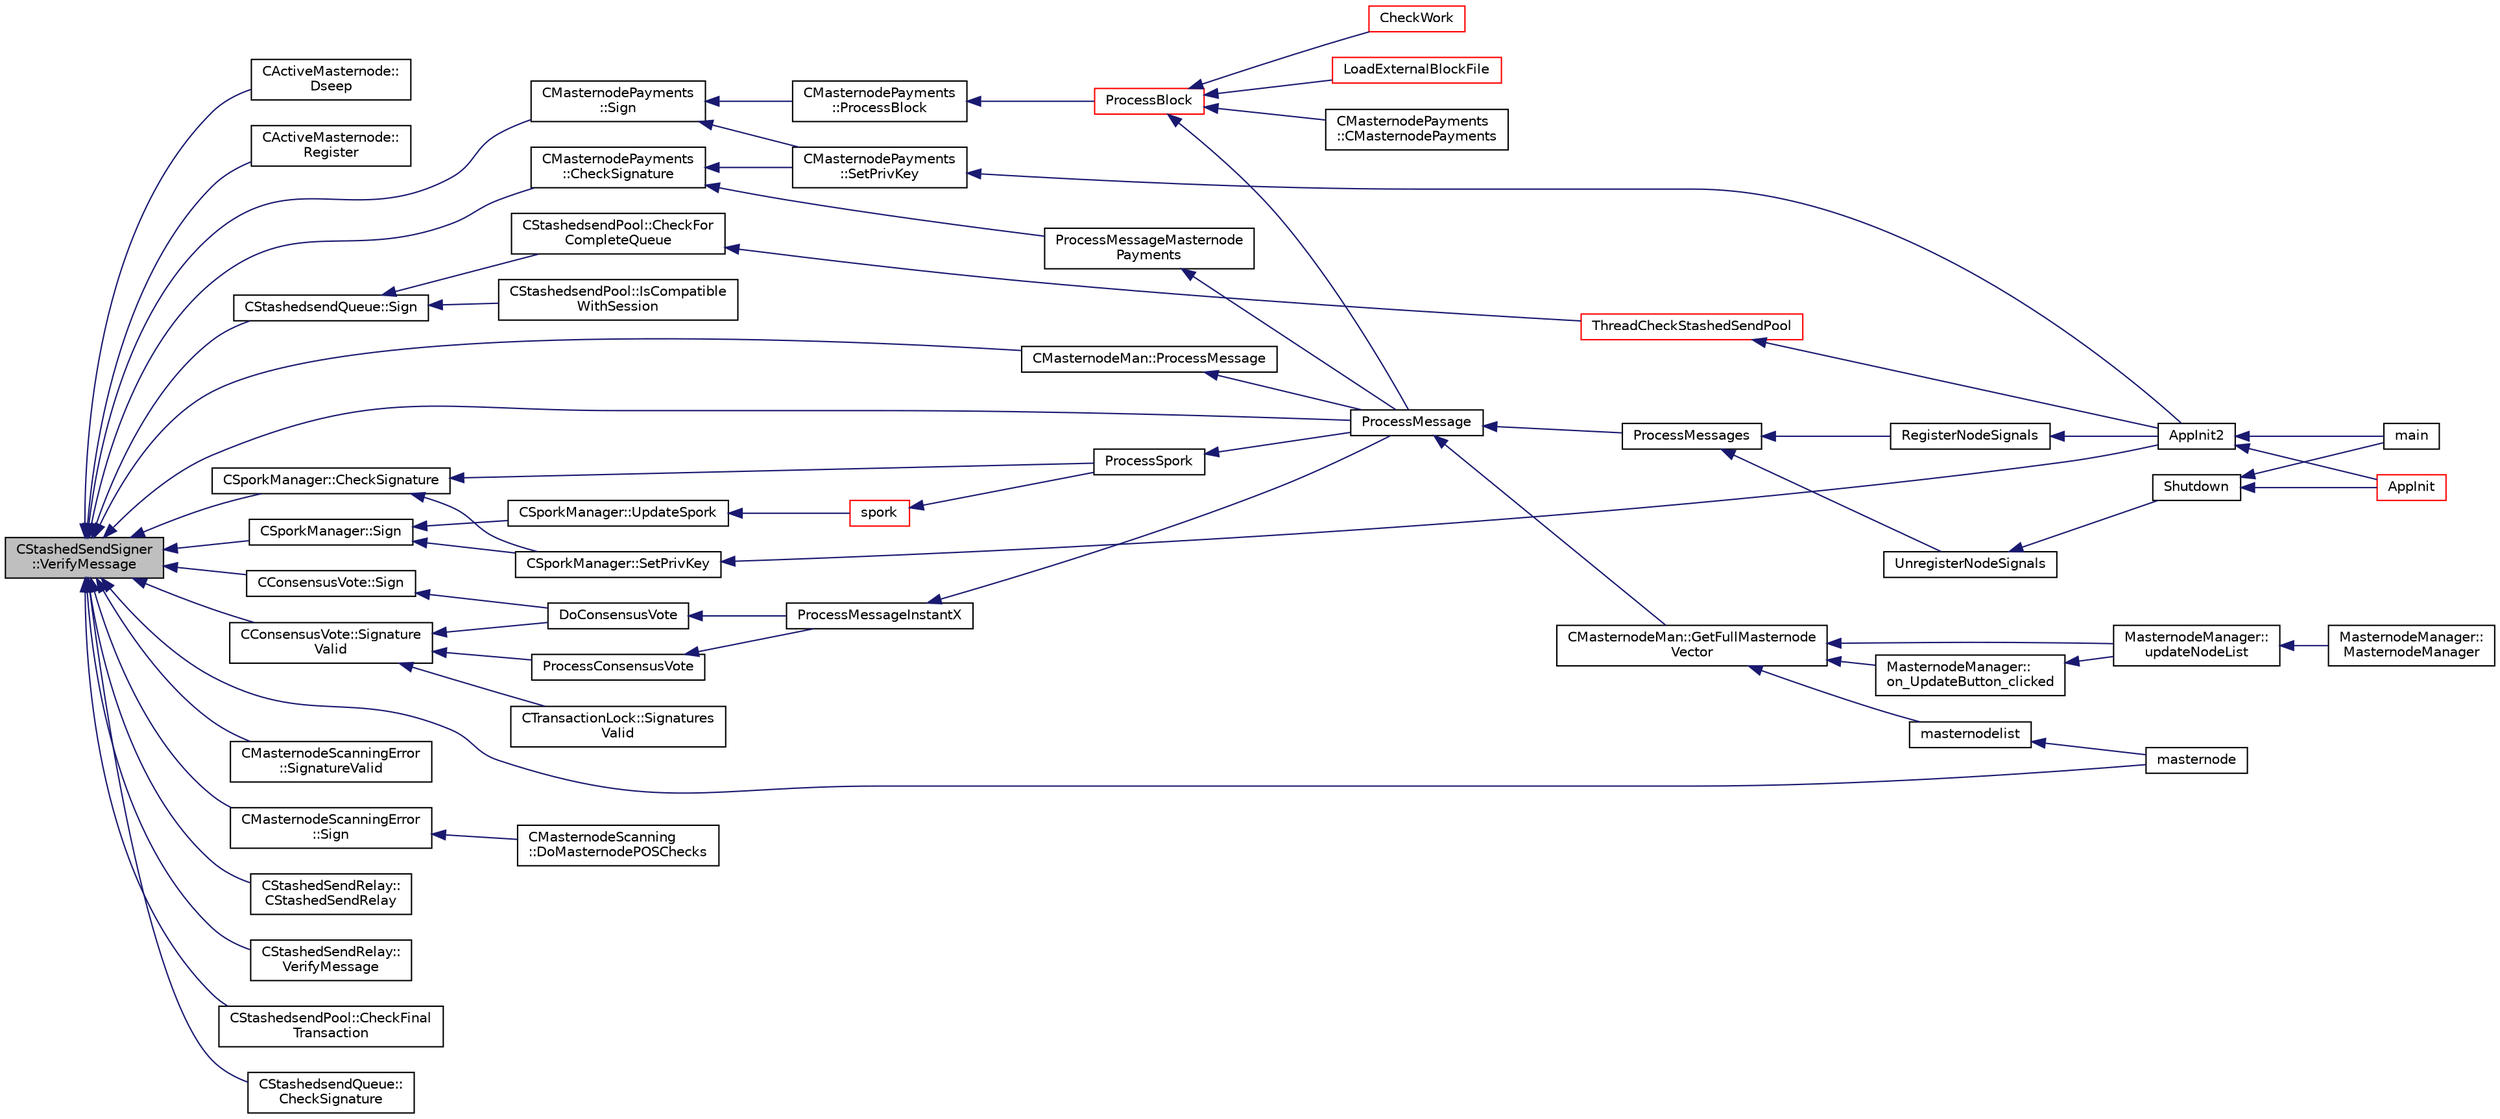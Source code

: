 digraph "CStashedSendSigner::VerifyMessage"
{
  edge [fontname="Helvetica",fontsize="10",labelfontname="Helvetica",labelfontsize="10"];
  node [fontname="Helvetica",fontsize="10",shape=record];
  rankdir="LR";
  Node263 [label="CStashedSendSigner\l::VerifyMessage",height=0.2,width=0.4,color="black", fillcolor="grey75", style="filled", fontcolor="black"];
  Node263 -> Node264 [dir="back",color="midnightblue",fontsize="10",style="solid",fontname="Helvetica"];
  Node264 [label="CActiveMasternode::\lDseep",height=0.2,width=0.4,color="black", fillcolor="white", style="filled",URL="$d9/d29/class_c_active_masternode.html#aa14a1a9611f6b73cc3e860cda75de88c"];
  Node263 -> Node265 [dir="back",color="midnightblue",fontsize="10",style="solid",fontname="Helvetica"];
  Node265 [label="CActiveMasternode::\lRegister",height=0.2,width=0.4,color="black", fillcolor="white", style="filled",URL="$d9/d29/class_c_active_masternode.html#a1fd28a721112cda22fe2f9e1045cf397",tooltip="Register any Masternode. "];
  Node263 -> Node266 [dir="back",color="midnightblue",fontsize="10",style="solid",fontname="Helvetica"];
  Node266 [label="CConsensusVote::Signature\lValid",height=0.2,width=0.4,color="black", fillcolor="white", style="filled",URL="$dc/da2/class_c_consensus_vote.html#ac6550a89acee255e0035e189a42a6310"];
  Node266 -> Node267 [dir="back",color="midnightblue",fontsize="10",style="solid",fontname="Helvetica"];
  Node267 [label="DoConsensusVote",height=0.2,width=0.4,color="black", fillcolor="white", style="filled",URL="$d6/d5f/instantx_8h.html#a0753801d6e6eb2cb230a85a6ba6fd371"];
  Node267 -> Node268 [dir="back",color="midnightblue",fontsize="10",style="solid",fontname="Helvetica"];
  Node268 [label="ProcessMessageInstantX",height=0.2,width=0.4,color="black", fillcolor="white", style="filled",URL="$d6/d5f/instantx_8h.html#aa516cb499ead2691d8ab216a499db5d0"];
  Node268 -> Node269 [dir="back",color="midnightblue",fontsize="10",style="solid",fontname="Helvetica"];
  Node269 [label="ProcessMessage",height=0.2,width=0.4,color="black", fillcolor="white", style="filled",URL="$df/d0a/main_8cpp.html#a8ba92b1a4bce3c835e887a9073d17d8e"];
  Node269 -> Node270 [dir="back",color="midnightblue",fontsize="10",style="solid",fontname="Helvetica"];
  Node270 [label="ProcessMessages",height=0.2,width=0.4,color="black", fillcolor="white", style="filled",URL="$d4/dbf/main_8h.html#a196f9318f02448b85b28d612698934fd"];
  Node270 -> Node271 [dir="back",color="midnightblue",fontsize="10",style="solid",fontname="Helvetica"];
  Node271 [label="RegisterNodeSignals",height=0.2,width=0.4,color="black", fillcolor="white", style="filled",URL="$d4/dbf/main_8h.html#ab02615ff65f91d69f8d786ec900baa8a",tooltip="Register with a network node to receive its signals. "];
  Node271 -> Node272 [dir="back",color="midnightblue",fontsize="10",style="solid",fontname="Helvetica"];
  Node272 [label="AppInit2",height=0.2,width=0.4,color="black", fillcolor="white", style="filled",URL="$d8/dc0/init_8h.html#a1a4c1bfbf6ba1db77e988b89b9cadfd3",tooltip="Initialize ion. "];
  Node272 -> Node273 [dir="back",color="midnightblue",fontsize="10",style="solid",fontname="Helvetica"];
  Node273 [label="AppInit",height=0.2,width=0.4,color="red", fillcolor="white", style="filled",URL="$d4/d35/iond_8cpp.html#ac59316b767e6984e1285f0531275286b"];
  Node272 -> Node275 [dir="back",color="midnightblue",fontsize="10",style="solid",fontname="Helvetica"];
  Node275 [label="main",height=0.2,width=0.4,color="black", fillcolor="white", style="filled",URL="$d5/d2d/ion_8cpp.html#a0ddf1224851353fc92bfbff6f499fa97"];
  Node270 -> Node276 [dir="back",color="midnightblue",fontsize="10",style="solid",fontname="Helvetica"];
  Node276 [label="UnregisterNodeSignals",height=0.2,width=0.4,color="black", fillcolor="white", style="filled",URL="$d4/dbf/main_8h.html#a3ef0cc6e9d9d6435ee2a5569244d6ebd",tooltip="Unregister a network node. "];
  Node276 -> Node277 [dir="back",color="midnightblue",fontsize="10",style="solid",fontname="Helvetica"];
  Node277 [label="Shutdown",height=0.2,width=0.4,color="black", fillcolor="white", style="filled",URL="$d8/dc0/init_8h.html#ac5f038c2b480cf9ef5e19e3eba8dbaf9"];
  Node277 -> Node273 [dir="back",color="midnightblue",fontsize="10",style="solid",fontname="Helvetica"];
  Node277 -> Node275 [dir="back",color="midnightblue",fontsize="10",style="solid",fontname="Helvetica"];
  Node269 -> Node278 [dir="back",color="midnightblue",fontsize="10",style="solid",fontname="Helvetica"];
  Node278 [label="CMasternodeMan::GetFullMasternode\lVector",height=0.2,width=0.4,color="black", fillcolor="white", style="filled",URL="$dc/d6b/class_c_masternode_man.html#ab39e213a7601e1bef2eba1d5d63206f5"];
  Node278 -> Node279 [dir="back",color="midnightblue",fontsize="10",style="solid",fontname="Helvetica"];
  Node279 [label="MasternodeManager::\lupdateNodeList",height=0.2,width=0.4,color="black", fillcolor="white", style="filled",URL="$d9/d70/class_masternode_manager.html#a5485a8bd6ccf673027165cc1207dfae9"];
  Node279 -> Node280 [dir="back",color="midnightblue",fontsize="10",style="solid",fontname="Helvetica"];
  Node280 [label="MasternodeManager::\lMasternodeManager",height=0.2,width=0.4,color="black", fillcolor="white", style="filled",URL="$d9/d70/class_masternode_manager.html#ad18cb99065e056e6b791e2356de826bf"];
  Node278 -> Node281 [dir="back",color="midnightblue",fontsize="10",style="solid",fontname="Helvetica"];
  Node281 [label="MasternodeManager::\lon_UpdateButton_clicked",height=0.2,width=0.4,color="black", fillcolor="white", style="filled",URL="$d9/d70/class_masternode_manager.html#ae8d07b4d869e3eb09fe1be445eff0430"];
  Node281 -> Node279 [dir="back",color="midnightblue",fontsize="10",style="solid",fontname="Helvetica"];
  Node278 -> Node282 [dir="back",color="midnightblue",fontsize="10",style="solid",fontname="Helvetica"];
  Node282 [label="masternodelist",height=0.2,width=0.4,color="black", fillcolor="white", style="filled",URL="$d5/d6b/rpcstashedsend_8cpp.html#a3a7ed7e37f21eb2912afc6e776f7236c"];
  Node282 -> Node283 [dir="back",color="midnightblue",fontsize="10",style="solid",fontname="Helvetica"];
  Node283 [label="masternode",height=0.2,width=0.4,color="black", fillcolor="white", style="filled",URL="$d5/d6b/rpcstashedsend_8cpp.html#a30609e443aeb47c29ed0878d16b1b5e1"];
  Node266 -> Node284 [dir="back",color="midnightblue",fontsize="10",style="solid",fontname="Helvetica"];
  Node284 [label="ProcessConsensusVote",height=0.2,width=0.4,color="black", fillcolor="white", style="filled",URL="$d6/d5f/instantx_8h.html#a5d4434bfb70f64f95aa4de9286cbae94"];
  Node284 -> Node268 [dir="back",color="midnightblue",fontsize="10",style="solid",fontname="Helvetica"];
  Node266 -> Node285 [dir="back",color="midnightblue",fontsize="10",style="solid",fontname="Helvetica"];
  Node285 [label="CTransactionLock::Signatures\lValid",height=0.2,width=0.4,color="black", fillcolor="white", style="filled",URL="$d9/dbb/class_c_transaction_lock.html#a71cb6705a8f0bfb4a8453d3b284e3cf7"];
  Node263 -> Node286 [dir="back",color="midnightblue",fontsize="10",style="solid",fontname="Helvetica"];
  Node286 [label="CConsensusVote::Sign",height=0.2,width=0.4,color="black", fillcolor="white", style="filled",URL="$dc/da2/class_c_consensus_vote.html#a687495887aa75f5d5bb70f93ecb820d0"];
  Node286 -> Node267 [dir="back",color="midnightblue",fontsize="10",style="solid",fontname="Helvetica"];
  Node263 -> Node269 [dir="back",color="midnightblue",fontsize="10",style="solid",fontname="Helvetica"];
  Node263 -> Node287 [dir="back",color="midnightblue",fontsize="10",style="solid",fontname="Helvetica"];
  Node287 [label="CMasternodePayments\l::CheckSignature",height=0.2,width=0.4,color="black", fillcolor="white", style="filled",URL="$dc/d9a/class_c_masternode_payments.html#a2ca2af0178969784235c7917b226af32"];
  Node287 -> Node288 [dir="back",color="midnightblue",fontsize="10",style="solid",fontname="Helvetica"];
  Node288 [label="ProcessMessageMasternode\lPayments",height=0.2,width=0.4,color="black", fillcolor="white", style="filled",URL="$dc/d20/masternode-payments_8h.html#a8c28fb440d8031543d1de309e34c40f2"];
  Node288 -> Node269 [dir="back",color="midnightblue",fontsize="10",style="solid",fontname="Helvetica"];
  Node287 -> Node289 [dir="back",color="midnightblue",fontsize="10",style="solid",fontname="Helvetica"];
  Node289 [label="CMasternodePayments\l::SetPrivKey",height=0.2,width=0.4,color="black", fillcolor="white", style="filled",URL="$dc/d9a/class_c_masternode_payments.html#a525bcafd8d00b58a3e05a848ef493603"];
  Node289 -> Node272 [dir="back",color="midnightblue",fontsize="10",style="solid",fontname="Helvetica"];
  Node263 -> Node290 [dir="back",color="midnightblue",fontsize="10",style="solid",fontname="Helvetica"];
  Node290 [label="CMasternodePayments\l::Sign",height=0.2,width=0.4,color="black", fillcolor="white", style="filled",URL="$dc/d9a/class_c_masternode_payments.html#a7d04afdf936b8de605ab6f478c7fad51"];
  Node290 -> Node291 [dir="back",color="midnightblue",fontsize="10",style="solid",fontname="Helvetica"];
  Node291 [label="CMasternodePayments\l::ProcessBlock",height=0.2,width=0.4,color="black", fillcolor="white", style="filled",URL="$dc/d9a/class_c_masternode_payments.html#aa23dfbc148f10f601e9771bfcffea441"];
  Node291 -> Node292 [dir="back",color="midnightblue",fontsize="10",style="solid",fontname="Helvetica"];
  Node292 [label="ProcessBlock",height=0.2,width=0.4,color="red", fillcolor="white", style="filled",URL="$d4/dbf/main_8h.html#a7c8a7be3439bb5e1e40548a332a3cf29"];
  Node292 -> Node293 [dir="back",color="midnightblue",fontsize="10",style="solid",fontname="Helvetica"];
  Node293 [label="LoadExternalBlockFile",height=0.2,width=0.4,color="red", fillcolor="white", style="filled",URL="$df/d0a/main_8cpp.html#afbdbbb5a1b376748e5460cbcf644a9af"];
  Node292 -> Node269 [dir="back",color="midnightblue",fontsize="10",style="solid",fontname="Helvetica"];
  Node292 -> Node295 [dir="back",color="midnightblue",fontsize="10",style="solid",fontname="Helvetica"];
  Node295 [label="CMasternodePayments\l::CMasternodePayments",height=0.2,width=0.4,color="black", fillcolor="white", style="filled",URL="$dc/d9a/class_c_masternode_payments.html#a4b9454f265a927528c881716e7649973"];
  Node292 -> Node296 [dir="back",color="midnightblue",fontsize="10",style="solid",fontname="Helvetica"];
  Node296 [label="CheckWork",height=0.2,width=0.4,color="red", fillcolor="white", style="filled",URL="$de/d13/miner_8h.html#aadd8a05aa6d8fae1c0f4daa5e971a12a",tooltip="Check mined proof-of-work block. "];
  Node290 -> Node289 [dir="back",color="midnightblue",fontsize="10",style="solid",fontname="Helvetica"];
  Node263 -> Node302 [dir="back",color="midnightblue",fontsize="10",style="solid",fontname="Helvetica"];
  Node302 [label="CMasternodeScanningError\l::SignatureValid",height=0.2,width=0.4,color="black", fillcolor="white", style="filled",URL="$d0/de7/class_c_masternode_scanning_error.html#ae90fca573f70f7faa4c9f3a5db145f36"];
  Node263 -> Node303 [dir="back",color="midnightblue",fontsize="10",style="solid",fontname="Helvetica"];
  Node303 [label="CMasternodeScanningError\l::Sign",height=0.2,width=0.4,color="black", fillcolor="white", style="filled",URL="$d0/de7/class_c_masternode_scanning_error.html#afdc8ec9b08767cdf3c6a6cc819af7d09"];
  Node303 -> Node304 [dir="back",color="midnightblue",fontsize="10",style="solid",fontname="Helvetica"];
  Node304 [label="CMasternodeScanning\l::DoMasternodePOSChecks",height=0.2,width=0.4,color="black", fillcolor="white", style="filled",URL="$d5/d9f/class_c_masternode_scanning.html#a6bc18fb7508f702e2a2d1c3731342f8f"];
  Node263 -> Node305 [dir="back",color="midnightblue",fontsize="10",style="solid",fontname="Helvetica"];
  Node305 [label="CMasternodeMan::ProcessMessage",height=0.2,width=0.4,color="black", fillcolor="white", style="filled",URL="$dc/d6b/class_c_masternode_man.html#ae3e5d263cebdcd932eca49caeadce9aa"];
  Node305 -> Node269 [dir="back",color="midnightblue",fontsize="10",style="solid",fontname="Helvetica"];
  Node263 -> Node283 [dir="back",color="midnightblue",fontsize="10",style="solid",fontname="Helvetica"];
  Node263 -> Node306 [dir="back",color="midnightblue",fontsize="10",style="solid",fontname="Helvetica"];
  Node306 [label="CSporkManager::CheckSignature",height=0.2,width=0.4,color="black", fillcolor="white", style="filled",URL="$d2/d5e/class_c_spork_manager.html#a697d8c0ce5c422ea125eee96687aa7b3"];
  Node306 -> Node307 [dir="back",color="midnightblue",fontsize="10",style="solid",fontname="Helvetica"];
  Node307 [label="ProcessSpork",height=0.2,width=0.4,color="black", fillcolor="white", style="filled",URL="$d0/d24/spork_8h.html#a3f9c24c1f4c012152fb4422ca981610a"];
  Node307 -> Node269 [dir="back",color="midnightblue",fontsize="10",style="solid",fontname="Helvetica"];
  Node306 -> Node308 [dir="back",color="midnightblue",fontsize="10",style="solid",fontname="Helvetica"];
  Node308 [label="CSporkManager::SetPrivKey",height=0.2,width=0.4,color="black", fillcolor="white", style="filled",URL="$d2/d5e/class_c_spork_manager.html#a599d088218de9d242e4dc5cb17dd310b"];
  Node308 -> Node272 [dir="back",color="midnightblue",fontsize="10",style="solid",fontname="Helvetica"];
  Node263 -> Node309 [dir="back",color="midnightblue",fontsize="10",style="solid",fontname="Helvetica"];
  Node309 [label="CSporkManager::Sign",height=0.2,width=0.4,color="black", fillcolor="white", style="filled",URL="$d2/d5e/class_c_spork_manager.html#adf1b5d40f378c4bd3a5ea31905b11f30"];
  Node309 -> Node310 [dir="back",color="midnightblue",fontsize="10",style="solid",fontname="Helvetica"];
  Node310 [label="CSporkManager::UpdateSpork",height=0.2,width=0.4,color="black", fillcolor="white", style="filled",URL="$d2/d5e/class_c_spork_manager.html#a51293c5c9db22f4435f044b4ccb65028"];
  Node310 -> Node311 [dir="back",color="midnightblue",fontsize="10",style="solid",fontname="Helvetica"];
  Node311 [label="spork",height=0.2,width=0.4,color="red", fillcolor="white", style="filled",URL="$db/d48/rpcmisc_8cpp.html#a8dcc7f3e5749bbd1dad163b85d0abdcb"];
  Node311 -> Node307 [dir="back",color="midnightblue",fontsize="10",style="solid",fontname="Helvetica"];
  Node309 -> Node308 [dir="back",color="midnightblue",fontsize="10",style="solid",fontname="Helvetica"];
  Node263 -> Node313 [dir="back",color="midnightblue",fontsize="10",style="solid",fontname="Helvetica"];
  Node313 [label="CStashedSendRelay::\lCStashedSendRelay",height=0.2,width=0.4,color="black", fillcolor="white", style="filled",URL="$d2/d25/class_c_stashed_send_relay.html#ac4f08ff3af1c8730a259abe6dc0972f5"];
  Node263 -> Node314 [dir="back",color="midnightblue",fontsize="10",style="solid",fontname="Helvetica"];
  Node314 [label="CStashedSendRelay::\lVerifyMessage",height=0.2,width=0.4,color="black", fillcolor="white", style="filled",URL="$d2/d25/class_c_stashed_send_relay.html#afbd1e6eeec3e89109d9fcb0d899da517"];
  Node263 -> Node315 [dir="back",color="midnightblue",fontsize="10",style="solid",fontname="Helvetica"];
  Node315 [label="CStashedsendPool::CheckFinal\lTransaction",height=0.2,width=0.4,color="black", fillcolor="white", style="filled",URL="$dd/d8a/class_c_stashedsend_pool.html#aba122588a53a90150595bc4279beb67c"];
  Node263 -> Node316 [dir="back",color="midnightblue",fontsize="10",style="solid",fontname="Helvetica"];
  Node316 [label="CStashedsendQueue::Sign",height=0.2,width=0.4,color="black", fillcolor="white", style="filled",URL="$dd/d34/class_c_stashedsend_queue.html#a781354a3071b29fbf76df2353919933c",tooltip="Sign this Stashedsend transaction. "];
  Node316 -> Node317 [dir="back",color="midnightblue",fontsize="10",style="solid",fontname="Helvetica"];
  Node317 [label="CStashedsendPool::CheckFor\lCompleteQueue",height=0.2,width=0.4,color="black", fillcolor="white", style="filled",URL="$dd/d8a/class_c_stashedsend_pool.html#a46fd3f0fc3671683518cd090b25c97d7"];
  Node317 -> Node318 [dir="back",color="midnightblue",fontsize="10",style="solid",fontname="Helvetica"];
  Node318 [label="ThreadCheckStashedSendPool",height=0.2,width=0.4,color="red", fillcolor="white", style="filled",URL="$d9/dbc/stashedsend_8h.html#ab583ddc86effded8432ea5387f77d883"];
  Node318 -> Node272 [dir="back",color="midnightblue",fontsize="10",style="solid",fontname="Helvetica"];
  Node316 -> Node320 [dir="back",color="midnightblue",fontsize="10",style="solid",fontname="Helvetica"];
  Node320 [label="CStashedsendPool::IsCompatible\lWithSession",height=0.2,width=0.4,color="black", fillcolor="white", style="filled",URL="$dd/d8a/class_c_stashedsend_pool.html#a098ecab3e21cf5a67128c0079a44d039",tooltip="Is this amount compatible with other client in the pool? "];
  Node263 -> Node321 [dir="back",color="midnightblue",fontsize="10",style="solid",fontname="Helvetica"];
  Node321 [label="CStashedsendQueue::\lCheckSignature",height=0.2,width=0.4,color="black", fillcolor="white", style="filled",URL="$dd/d34/class_c_stashedsend_queue.html#ac272b4813415870e369a62d267e852ca",tooltip="Check if we have a valid Masternode address. "];
}
